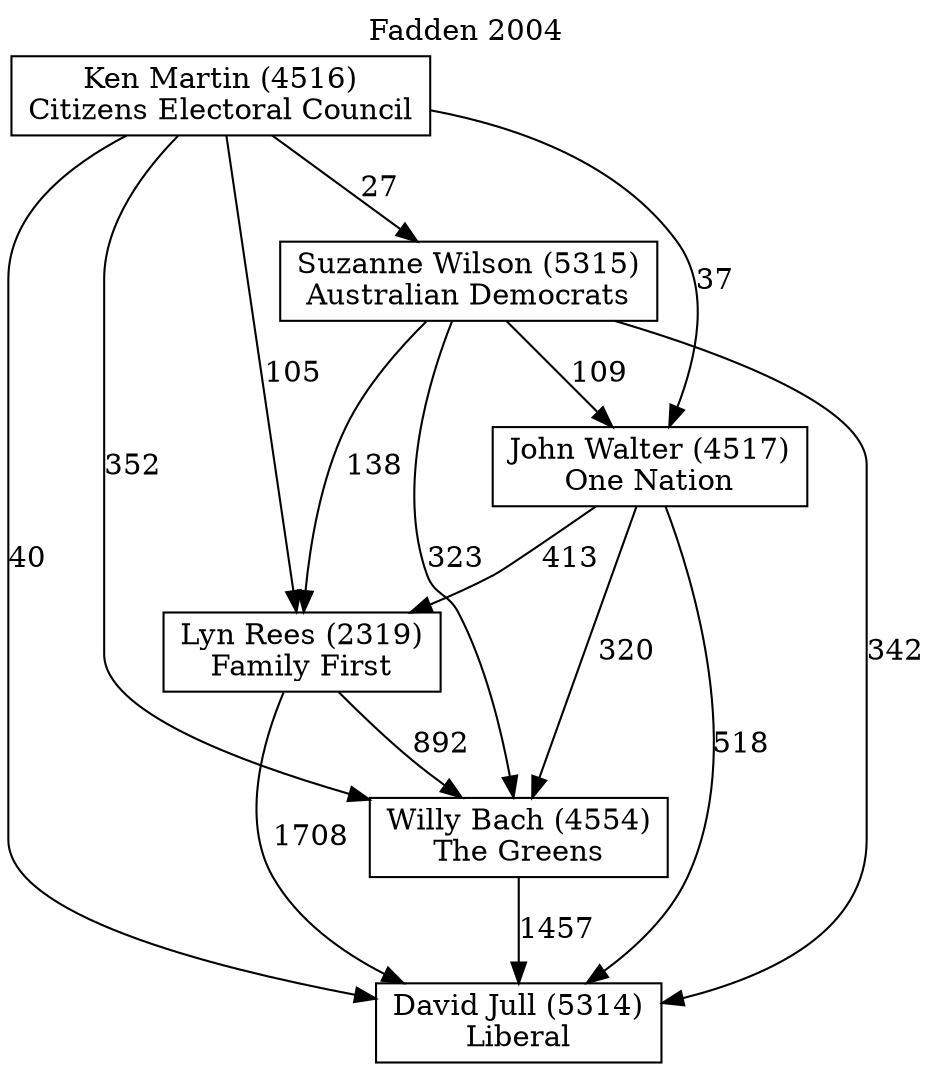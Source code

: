 // House preference flow
digraph "David Jull (5314)_Fadden_2004" {
	graph [label="Fadden 2004" labelloc=t mclimit=2]
	node [shape=box]
	"David Jull (5314)" [label="David Jull (5314)
Liberal"]
	"Willy Bach (4554)" [label="Willy Bach (4554)
The Greens"]
	"Lyn Rees (2319)" [label="Lyn Rees (2319)
Family First"]
	"John Walter (4517)" [label="John Walter (4517)
One Nation"]
	"Suzanne Wilson (5315)" [label="Suzanne Wilson (5315)
Australian Democrats"]
	"Ken Martin (4516)" [label="Ken Martin (4516)
Citizens Electoral Council"]
	"Willy Bach (4554)" -> "David Jull (5314)" [label=1457]
	"Lyn Rees (2319)" -> "Willy Bach (4554)" [label=892]
	"John Walter (4517)" -> "Lyn Rees (2319)" [label=413]
	"Suzanne Wilson (5315)" -> "John Walter (4517)" [label=109]
	"Ken Martin (4516)" -> "Suzanne Wilson (5315)" [label=27]
	"Lyn Rees (2319)" -> "David Jull (5314)" [label=1708]
	"John Walter (4517)" -> "David Jull (5314)" [label=518]
	"Suzanne Wilson (5315)" -> "David Jull (5314)" [label=342]
	"Ken Martin (4516)" -> "David Jull (5314)" [label=40]
	"Ken Martin (4516)" -> "John Walter (4517)" [label=37]
	"Suzanne Wilson (5315)" -> "Lyn Rees (2319)" [label=138]
	"Ken Martin (4516)" -> "Lyn Rees (2319)" [label=105]
	"John Walter (4517)" -> "Willy Bach (4554)" [label=320]
	"Suzanne Wilson (5315)" -> "Willy Bach (4554)" [label=323]
	"Ken Martin (4516)" -> "Willy Bach (4554)" [label=352]
}
